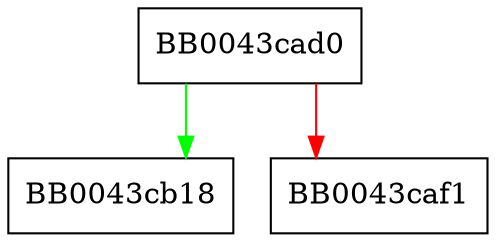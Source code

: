 digraph ssl_servername_cb {
  node [shape="box"];
  graph [splines=ortho];
  BB0043cad0 -> BB0043cb18 [color="green"];
  BB0043cad0 -> BB0043caf1 [color="red"];
}